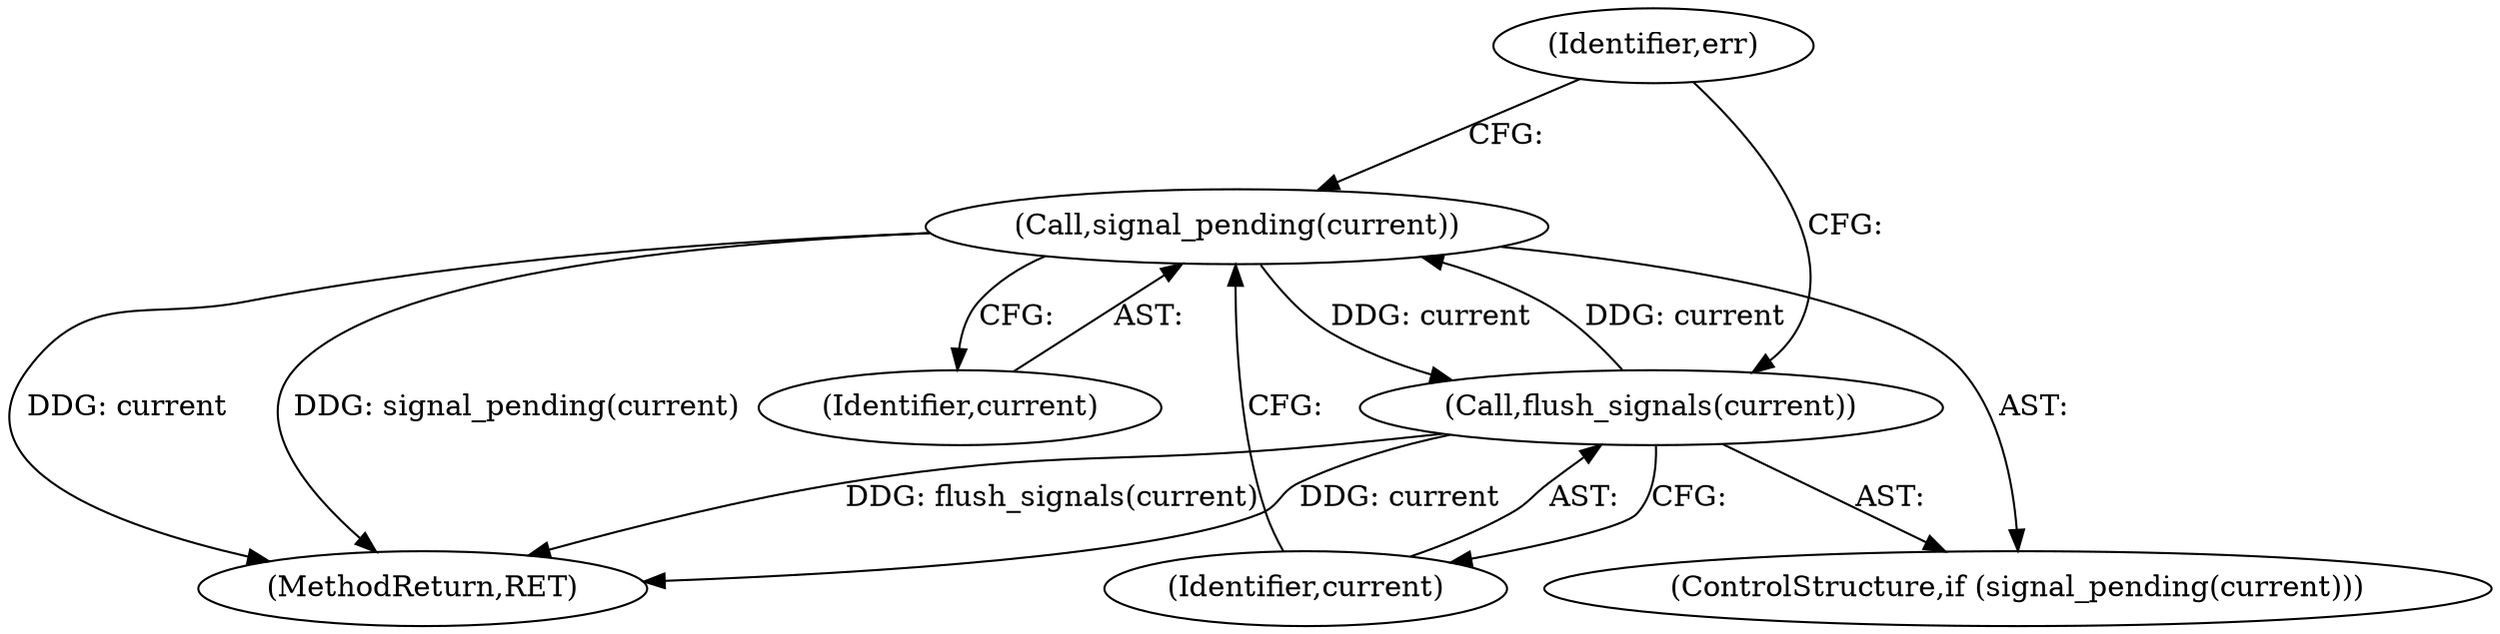 digraph "0_linux_c70422f760c120480fee4de6c38804c72aa26bc1_3@API" {
"1000116" [label="(Call,signal_pending(current))"];
"1000118" [label="(Call,flush_signals(current))"];
"1000116" [label="(Call,signal_pending(current))"];
"1000119" [label="(Identifier,current)"];
"1000121" [label="(Identifier,err)"];
"1000116" [label="(Call,signal_pending(current))"];
"1000118" [label="(Call,flush_signals(current))"];
"1000144" [label="(MethodReturn,RET)"];
"1000115" [label="(ControlStructure,if (signal_pending(current)))"];
"1000117" [label="(Identifier,current)"];
"1000116" -> "1000115"  [label="AST: "];
"1000116" -> "1000117"  [label="CFG: "];
"1000117" -> "1000116"  [label="AST: "];
"1000119" -> "1000116"  [label="CFG: "];
"1000121" -> "1000116"  [label="CFG: "];
"1000116" -> "1000144"  [label="DDG: current"];
"1000116" -> "1000144"  [label="DDG: signal_pending(current)"];
"1000118" -> "1000116"  [label="DDG: current"];
"1000116" -> "1000118"  [label="DDG: current"];
"1000118" -> "1000115"  [label="AST: "];
"1000118" -> "1000119"  [label="CFG: "];
"1000119" -> "1000118"  [label="AST: "];
"1000121" -> "1000118"  [label="CFG: "];
"1000118" -> "1000144"  [label="DDG: flush_signals(current)"];
"1000118" -> "1000144"  [label="DDG: current"];
}
